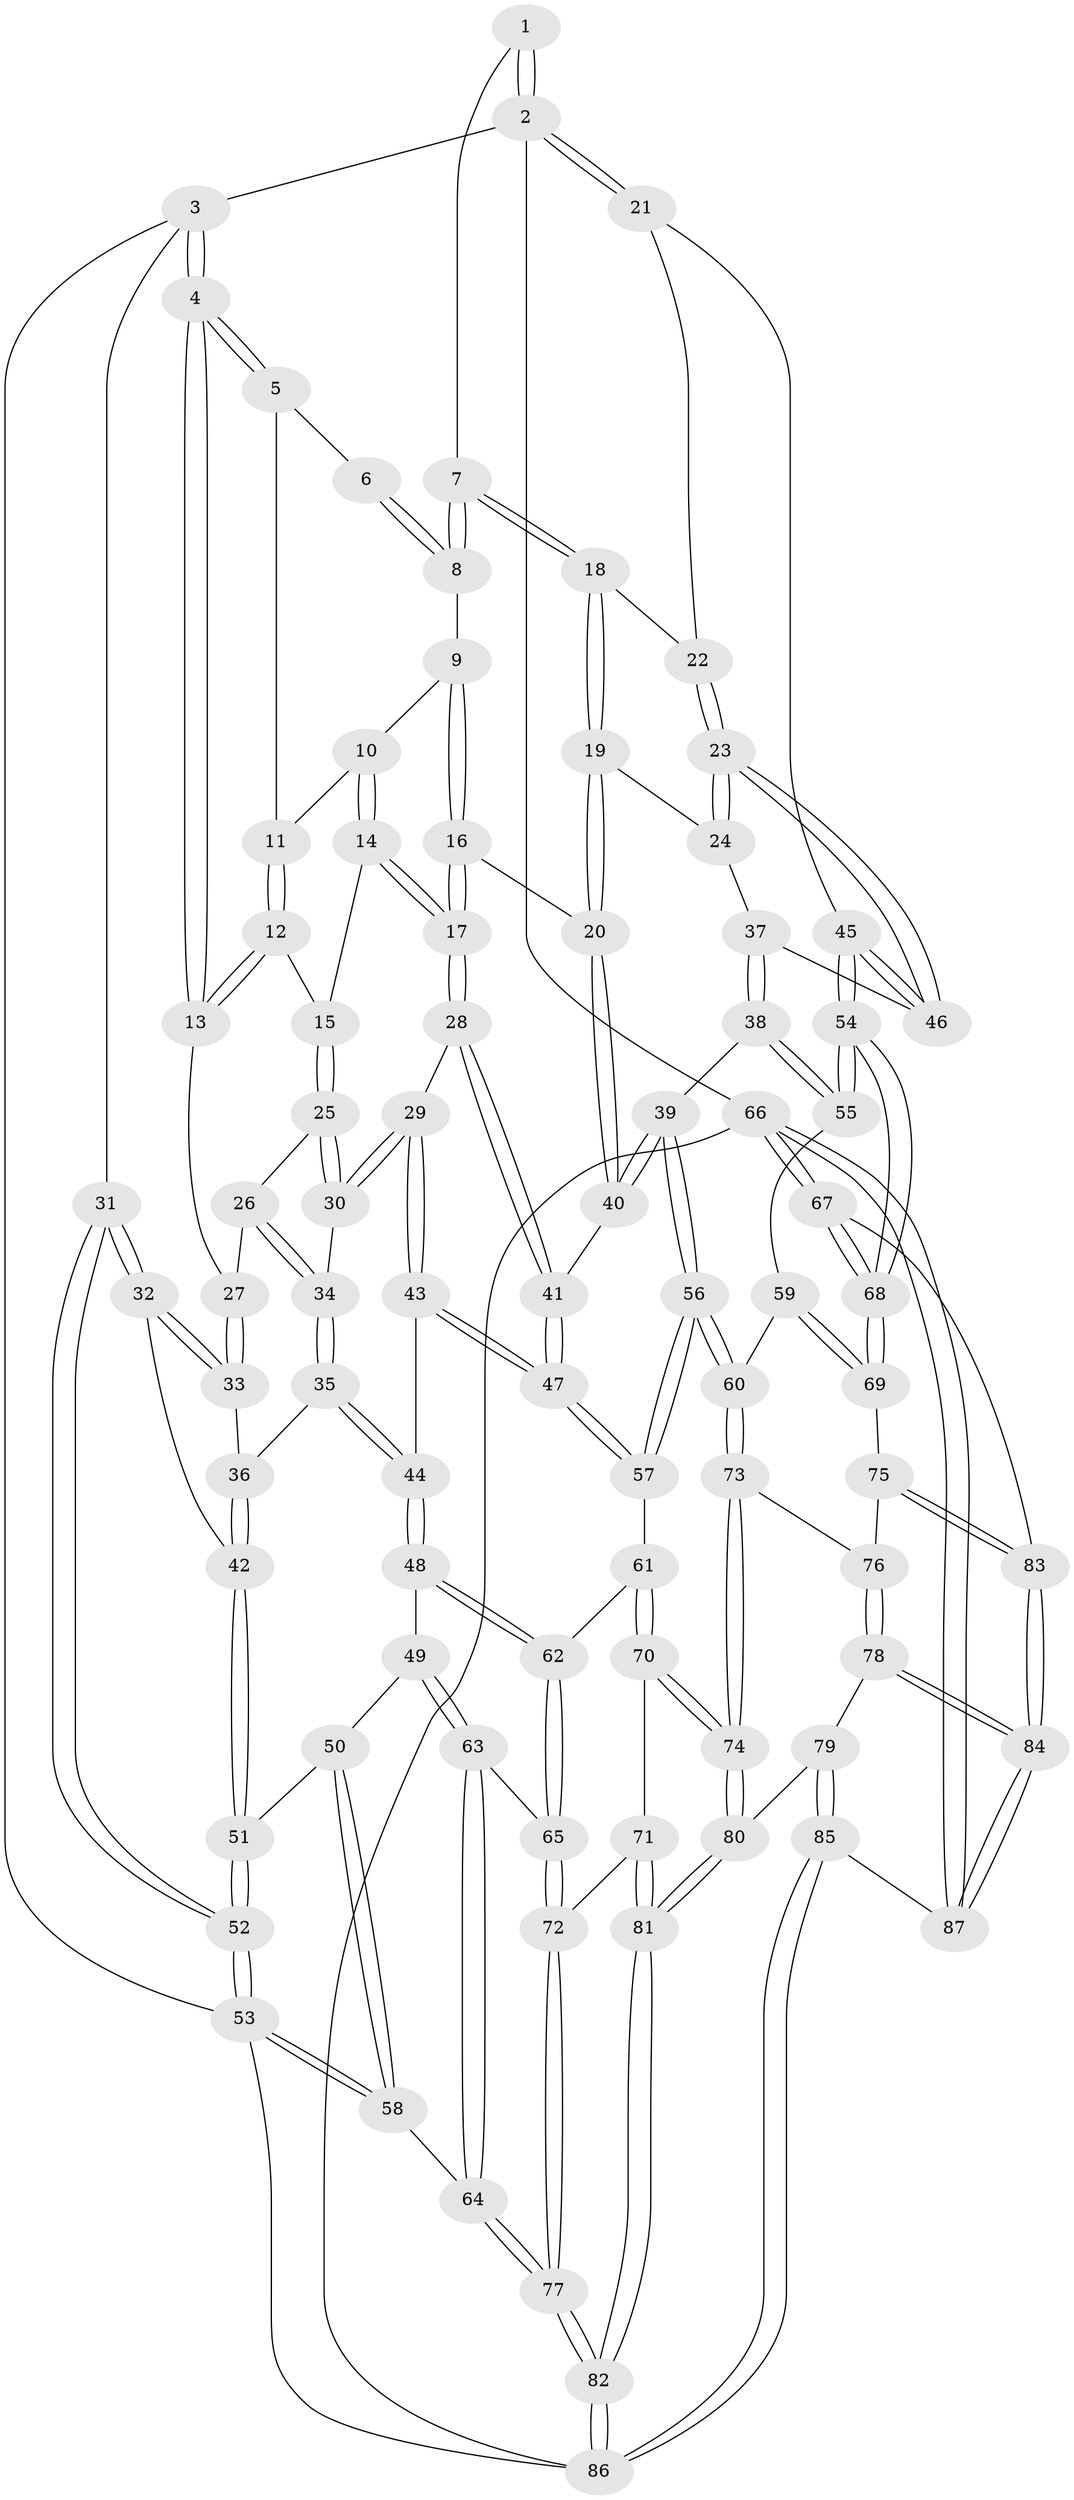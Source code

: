 // Generated by graph-tools (version 1.1) at 2025/16/03/09/25 04:16:49]
// undirected, 87 vertices, 214 edges
graph export_dot {
graph [start="1"]
  node [color=gray90,style=filled];
  1 [pos="+0.7942792008557727+0"];
  2 [pos="+1+0"];
  3 [pos="+0+0"];
  4 [pos="+0+0"];
  5 [pos="+0.3559382702676617+0"];
  6 [pos="+0.5214036248542081+0"];
  7 [pos="+0.7845163909143447+0.10404657947499883"];
  8 [pos="+0.6010369754895274+0.12232569699699489"];
  9 [pos="+0.5767890460890933+0.1449497088521659"];
  10 [pos="+0.532955777482159+0.14443572415583686"];
  11 [pos="+0.41993391648151024+0.12191997545060981"];
  12 [pos="+0.38637807881828157+0.18104692787885227"];
  13 [pos="+0.33962815533013213+0.20835437455850772"];
  14 [pos="+0.4939627319975032+0.2626809773534898"];
  15 [pos="+0.4312636799267588+0.2328106688962545"];
  16 [pos="+0.5990486229823213+0.2722255173367511"];
  17 [pos="+0.5364226015905099+0.30562832968237"];
  18 [pos="+0.7981369883298579+0.12705427941377"];
  19 [pos="+0.7915593828251525+0.22731686717916877"];
  20 [pos="+0.6540527239781371+0.2941363453210233"];
  21 [pos="+1+0"];
  22 [pos="+0.9299081664073064+0.13049558203284414"];
  23 [pos="+1+0.35891019300327015"];
  24 [pos="+0.8013841452775569+0.24297185763159138"];
  25 [pos="+0.43420961499448135+0.3465767595022632"];
  26 [pos="+0.3348626447904456+0.2518509152499221"];
  27 [pos="+0.32554504985484284+0.23012457531530595"];
  28 [pos="+0.4898176252703958+0.39410635581879383"];
  29 [pos="+0.4722177389712508+0.40160126042908567"];
  30 [pos="+0.45395623590135287+0.3956145478360417"];
  31 [pos="+0+0.0020246829168332767"];
  32 [pos="+0+0.15372750332159957"];
  33 [pos="+0.20209149365192827+0.29343299474137385"];
  34 [pos="+0.3570669755954779+0.4058540464891344"];
  35 [pos="+0.3152938755164998+0.428300609070038"];
  36 [pos="+0.20995767865235088+0.324751026312063"];
  37 [pos="+0.7890588193334012+0.41891114752572794"];
  38 [pos="+0.7434712920248724+0.4853753268084193"];
  39 [pos="+0.729738894690265+0.4840210391657529"];
  40 [pos="+0.6694491097234996+0.449389715232946"];
  41 [pos="+0.6365512763210691+0.45243444379711883"];
  42 [pos="+0.14727467174752268+0.45016427816061355"];
  43 [pos="+0.4680739204274073+0.5046114461161251"];
  44 [pos="+0.2853703199145468+0.5243732375683336"];
  45 [pos="+1+0.43815866201620424"];
  46 [pos="+1+0.37243716297475743"];
  47 [pos="+0.5037902865784504+0.6013228491430272"];
  48 [pos="+0.2649173327586211+0.5573617826769341"];
  49 [pos="+0.2522002329686106+0.5600585511527307"];
  50 [pos="+0.1589751436930513+0.5042099455480608"];
  51 [pos="+0.1391250840812916+0.4833556797372372"];
  52 [pos="+0+0.45487585254958096"];
  53 [pos="+0+0.7197637267949393"];
  54 [pos="+1+0.539385523451901"];
  55 [pos="+0.8195888302897064+0.5671940007292225"];
  56 [pos="+0.592752409892157+0.6671064495892809"];
  57 [pos="+0.5027727316722613+0.6265963680062093"];
  58 [pos="+0+0.7497465857106953"];
  59 [pos="+0.7919695006628796+0.6629346005841165"];
  60 [pos="+0.594132505766386+0.6688884737737637"];
  61 [pos="+0.44201733173733176+0.6589865013891028"];
  62 [pos="+0.37202147949465203+0.6456888802721557"];
  63 [pos="+0.15810711363564206+0.7038254675995995"];
  64 [pos="+0.03354320210824691+0.7714449343197862"];
  65 [pos="+0.2915285594284514+0.7620614311563272"];
  66 [pos="+1+1"];
  67 [pos="+1+0.7221710337285363"];
  68 [pos="+1+0.7077365182960107"];
  69 [pos="+0.8137767481506483+0.7618114185176984"];
  70 [pos="+0.43843683416791274+0.770276850971337"];
  71 [pos="+0.35827485592616204+0.8160555572499383"];
  72 [pos="+0.29195376974946285+0.7633583509759446"];
  73 [pos="+0.6041800985695135+0.7116451058256006"];
  74 [pos="+0.5101695838126412+0.8554396967118768"];
  75 [pos="+0.7929187860747857+0.8008796200564436"];
  76 [pos="+0.6547539936499402+0.76818664849972"];
  77 [pos="+0.18377456100818051+0.9627504088951943"];
  78 [pos="+0.6019402260386725+0.9186664365893353"];
  79 [pos="+0.5467744609421961+0.883788384969043"];
  80 [pos="+0.5102905428668518+0.8560662600823119"];
  81 [pos="+0.34012861900690883+0.9783157235566622"];
  82 [pos="+0.255760187600503+1"];
  83 [pos="+0.798865514612323+0.9420824516850306"];
  84 [pos="+0.7475521550988947+1"];
  85 [pos="+0.318239874170218+1"];
  86 [pos="+0.2591219535540713+1"];
  87 [pos="+0.7540218086449052+1"];
  1 -- 2;
  1 -- 2;
  1 -- 7;
  2 -- 3;
  2 -- 21;
  2 -- 21;
  2 -- 66;
  3 -- 4;
  3 -- 4;
  3 -- 31;
  3 -- 53;
  4 -- 5;
  4 -- 5;
  4 -- 13;
  4 -- 13;
  5 -- 6;
  5 -- 11;
  6 -- 8;
  6 -- 8;
  7 -- 8;
  7 -- 8;
  7 -- 18;
  7 -- 18;
  8 -- 9;
  9 -- 10;
  9 -- 16;
  9 -- 16;
  10 -- 11;
  10 -- 14;
  10 -- 14;
  11 -- 12;
  11 -- 12;
  12 -- 13;
  12 -- 13;
  12 -- 15;
  13 -- 27;
  14 -- 15;
  14 -- 17;
  14 -- 17;
  15 -- 25;
  15 -- 25;
  16 -- 17;
  16 -- 17;
  16 -- 20;
  17 -- 28;
  17 -- 28;
  18 -- 19;
  18 -- 19;
  18 -- 22;
  19 -- 20;
  19 -- 20;
  19 -- 24;
  20 -- 40;
  20 -- 40;
  21 -- 22;
  21 -- 45;
  22 -- 23;
  22 -- 23;
  23 -- 24;
  23 -- 24;
  23 -- 46;
  23 -- 46;
  24 -- 37;
  25 -- 26;
  25 -- 30;
  25 -- 30;
  26 -- 27;
  26 -- 34;
  26 -- 34;
  27 -- 33;
  27 -- 33;
  28 -- 29;
  28 -- 41;
  28 -- 41;
  29 -- 30;
  29 -- 30;
  29 -- 43;
  29 -- 43;
  30 -- 34;
  31 -- 32;
  31 -- 32;
  31 -- 52;
  31 -- 52;
  32 -- 33;
  32 -- 33;
  32 -- 42;
  33 -- 36;
  34 -- 35;
  34 -- 35;
  35 -- 36;
  35 -- 44;
  35 -- 44;
  36 -- 42;
  36 -- 42;
  37 -- 38;
  37 -- 38;
  37 -- 46;
  38 -- 39;
  38 -- 55;
  38 -- 55;
  39 -- 40;
  39 -- 40;
  39 -- 56;
  39 -- 56;
  40 -- 41;
  41 -- 47;
  41 -- 47;
  42 -- 51;
  42 -- 51;
  43 -- 44;
  43 -- 47;
  43 -- 47;
  44 -- 48;
  44 -- 48;
  45 -- 46;
  45 -- 46;
  45 -- 54;
  45 -- 54;
  47 -- 57;
  47 -- 57;
  48 -- 49;
  48 -- 62;
  48 -- 62;
  49 -- 50;
  49 -- 63;
  49 -- 63;
  50 -- 51;
  50 -- 58;
  50 -- 58;
  51 -- 52;
  51 -- 52;
  52 -- 53;
  52 -- 53;
  53 -- 58;
  53 -- 58;
  53 -- 86;
  54 -- 55;
  54 -- 55;
  54 -- 68;
  54 -- 68;
  55 -- 59;
  56 -- 57;
  56 -- 57;
  56 -- 60;
  56 -- 60;
  57 -- 61;
  58 -- 64;
  59 -- 60;
  59 -- 69;
  59 -- 69;
  60 -- 73;
  60 -- 73;
  61 -- 62;
  61 -- 70;
  61 -- 70;
  62 -- 65;
  62 -- 65;
  63 -- 64;
  63 -- 64;
  63 -- 65;
  64 -- 77;
  64 -- 77;
  65 -- 72;
  65 -- 72;
  66 -- 67;
  66 -- 67;
  66 -- 87;
  66 -- 87;
  66 -- 86;
  67 -- 68;
  67 -- 68;
  67 -- 83;
  68 -- 69;
  68 -- 69;
  69 -- 75;
  70 -- 71;
  70 -- 74;
  70 -- 74;
  71 -- 72;
  71 -- 81;
  71 -- 81;
  72 -- 77;
  72 -- 77;
  73 -- 74;
  73 -- 74;
  73 -- 76;
  74 -- 80;
  74 -- 80;
  75 -- 76;
  75 -- 83;
  75 -- 83;
  76 -- 78;
  76 -- 78;
  77 -- 82;
  77 -- 82;
  78 -- 79;
  78 -- 84;
  78 -- 84;
  79 -- 80;
  79 -- 85;
  79 -- 85;
  80 -- 81;
  80 -- 81;
  81 -- 82;
  81 -- 82;
  82 -- 86;
  82 -- 86;
  83 -- 84;
  83 -- 84;
  84 -- 87;
  84 -- 87;
  85 -- 86;
  85 -- 86;
  85 -- 87;
}
